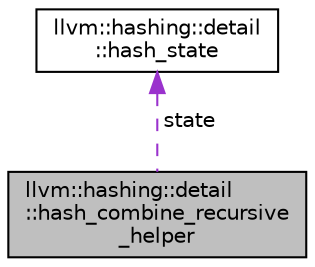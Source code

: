 digraph "llvm::hashing::detail::hash_combine_recursive_helper"
{
  edge [fontname="Helvetica",fontsize="10",labelfontname="Helvetica",labelfontsize="10"];
  node [fontname="Helvetica",fontsize="10",shape=record];
  Node1 [label="llvm::hashing::detail\l::hash_combine_recursive\l_helper",height=0.2,width=0.4,color="black", fillcolor="grey75", style="filled", fontcolor="black"];
  Node2 -> Node1 [dir="back",color="darkorchid3",fontsize="10",style="dashed",label=" state" ,fontname="Helvetica"];
  Node2 [label="llvm::hashing::detail\l::hash_state",height=0.2,width=0.4,color="black", fillcolor="white", style="filled",URL="$structllvm_1_1hashing_1_1detail_1_1hash__state.html",tooltip="The intermediate state used during hashing. "];
}
